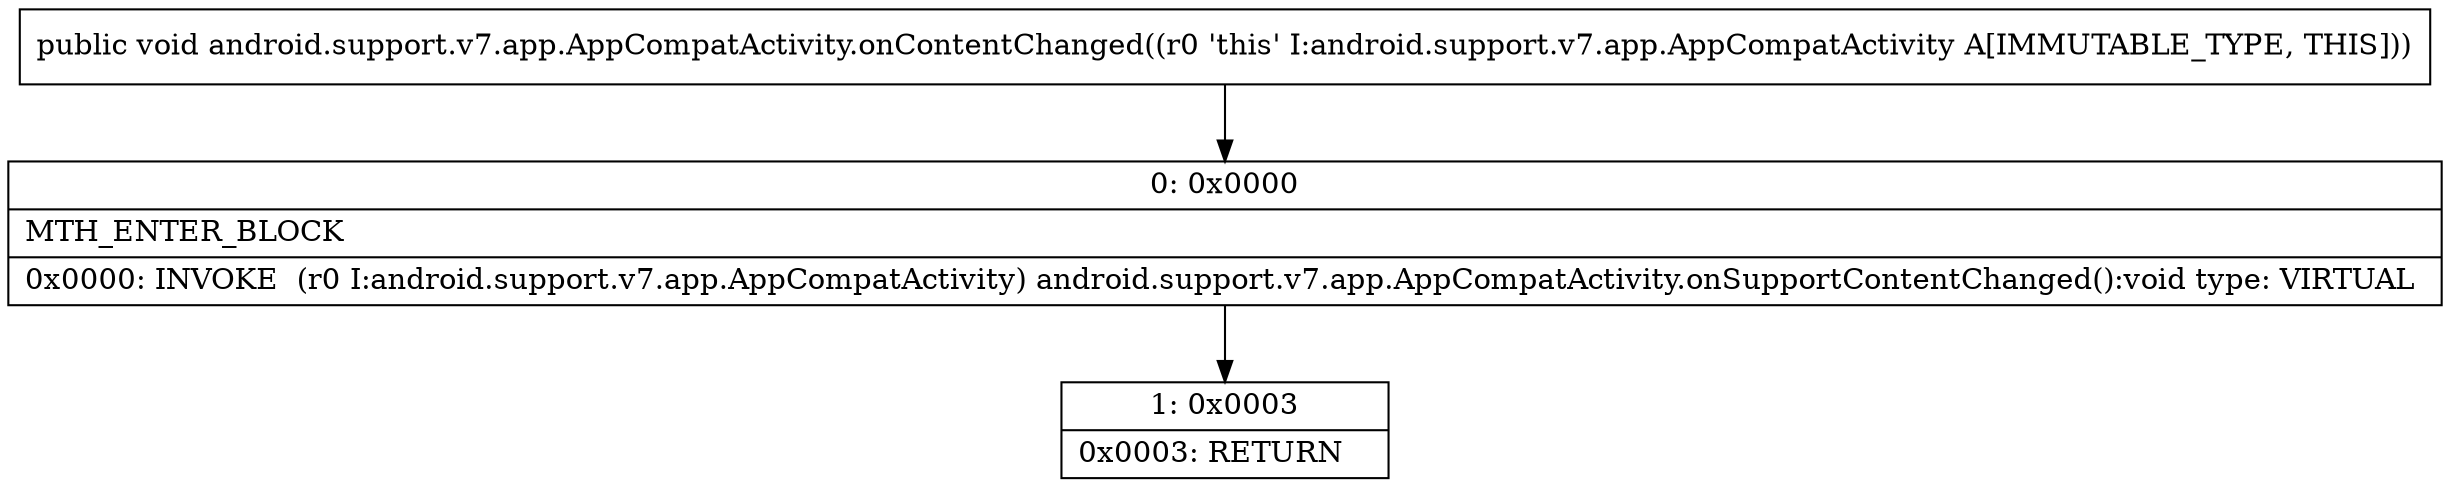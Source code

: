 digraph "CFG forandroid.support.v7.app.AppCompatActivity.onContentChanged()V" {
Node_0 [shape=record,label="{0\:\ 0x0000|MTH_ENTER_BLOCK\l|0x0000: INVOKE  (r0 I:android.support.v7.app.AppCompatActivity) android.support.v7.app.AppCompatActivity.onSupportContentChanged():void type: VIRTUAL \l}"];
Node_1 [shape=record,label="{1\:\ 0x0003|0x0003: RETURN   \l}"];
MethodNode[shape=record,label="{public void android.support.v7.app.AppCompatActivity.onContentChanged((r0 'this' I:android.support.v7.app.AppCompatActivity A[IMMUTABLE_TYPE, THIS])) }"];
MethodNode -> Node_0;
Node_0 -> Node_1;
}

